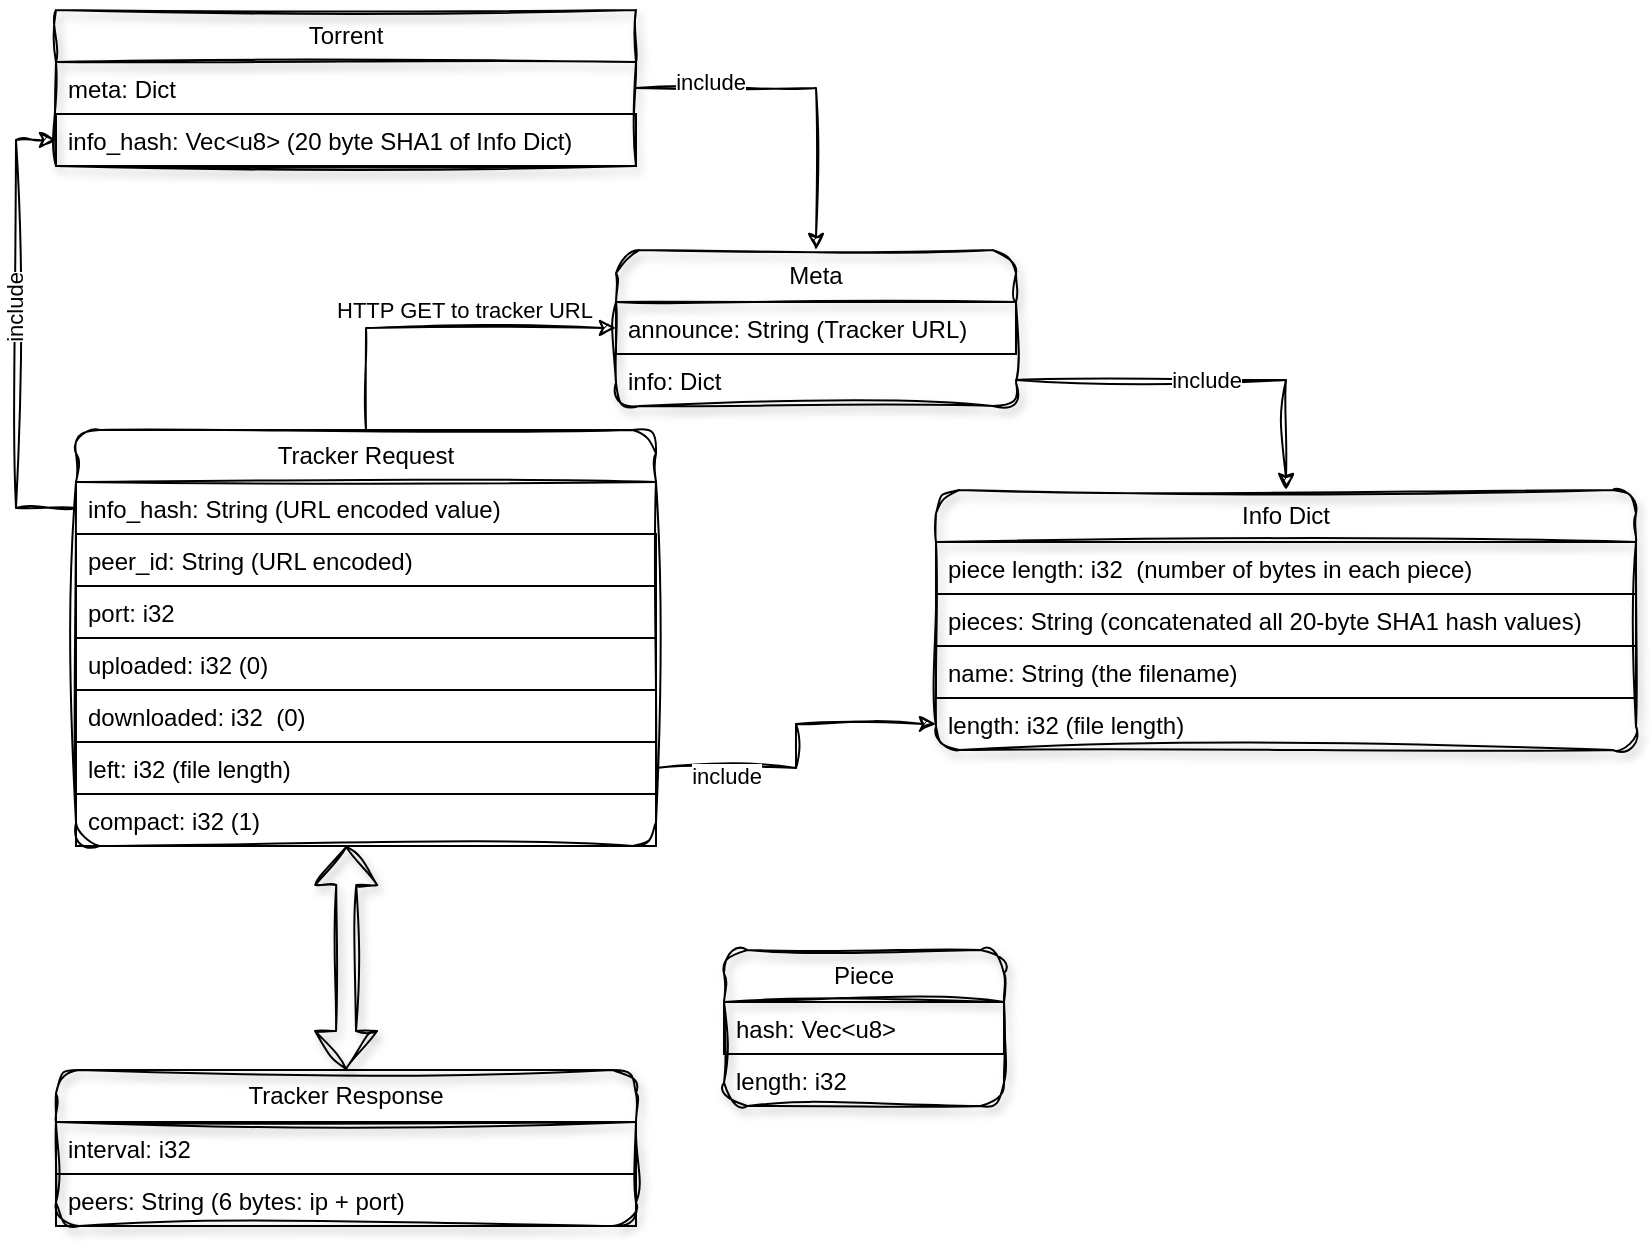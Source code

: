 <mxfile version="22.1.11" type="github">
  <diagram name="Page-1" id="eKjKgYixJi5TDtqVLOn3">
    <mxGraphModel dx="1781" dy="647" grid="1" gridSize="10" guides="1" tooltips="1" connect="1" arrows="1" fold="1" page="1" pageScale="1" pageWidth="827" pageHeight="1169" math="0" shadow="0">
      <root>
        <mxCell id="0" />
        <mxCell id="1" parent="0" />
        <mxCell id="oLRO9ITSkGWr4g-rrFDi-9" value="Meta" style="swimlane;fontStyle=0;childLayout=stackLayout;horizontal=1;startSize=26;fillColor=none;horizontalStack=0;resizeParent=1;resizeParentMax=0;resizeLast=0;collapsible=1;marginBottom=0;whiteSpace=wrap;html=1;sketch=1;curveFitting=1;jiggle=2;shadow=1;rounded=1;" vertex="1" parent="1">
          <mxGeometry x="290" y="180" width="200" height="78" as="geometry" />
        </mxCell>
        <mxCell id="oLRO9ITSkGWr4g-rrFDi-10" value="announce: String (Tracker URL)" style="text;strokeColor=default;fillColor=none;align=left;verticalAlign=top;spacingLeft=4;spacingRight=4;overflow=hidden;rotatable=0;points=[[0,0.5],[1,0.5]];portConstraint=eastwest;whiteSpace=wrap;html=1;" vertex="1" parent="oLRO9ITSkGWr4g-rrFDi-9">
          <mxGeometry y="26" width="200" height="26" as="geometry" />
        </mxCell>
        <mxCell id="oLRO9ITSkGWr4g-rrFDi-11" value="info: Dict" style="text;strokeColor=none;fillColor=none;align=left;verticalAlign=top;spacingLeft=4;spacingRight=4;overflow=hidden;rotatable=0;points=[[0,0.5],[1,0.5]];portConstraint=eastwest;whiteSpace=wrap;html=1;" vertex="1" parent="oLRO9ITSkGWr4g-rrFDi-9">
          <mxGeometry y="52" width="200" height="26" as="geometry" />
        </mxCell>
        <mxCell id="oLRO9ITSkGWr4g-rrFDi-13" value="Info Dict" style="swimlane;fontStyle=0;childLayout=stackLayout;horizontal=1;startSize=26;fillColor=none;horizontalStack=0;resizeParent=1;resizeParentMax=0;resizeLast=0;collapsible=1;marginBottom=0;whiteSpace=wrap;html=1;sketch=1;curveFitting=1;jiggle=2;rounded=1;shadow=1;" vertex="1" parent="1">
          <mxGeometry x="450" y="300" width="350" height="130" as="geometry" />
        </mxCell>
        <mxCell id="oLRO9ITSkGWr4g-rrFDi-14" value="piece length: i32 &amp;nbsp;(number of bytes in each piece)" style="text;strokeColor=default;fillColor=none;align=left;verticalAlign=top;spacingLeft=4;spacingRight=4;overflow=hidden;rotatable=0;points=[[0,0.5],[1,0.5]];portConstraint=eastwest;whiteSpace=wrap;html=1;" vertex="1" parent="oLRO9ITSkGWr4g-rrFDi-13">
          <mxGeometry y="26" width="350" height="26" as="geometry" />
        </mxCell>
        <mxCell id="oLRO9ITSkGWr4g-rrFDi-15" value="pieces: String (concatenated&amp;nbsp;all 20-byte SHA1 hash values)" style="text;strokeColor=default;fillColor=none;align=left;verticalAlign=top;spacingLeft=4;spacingRight=4;overflow=hidden;rotatable=0;points=[[0,0.5],[1,0.5]];portConstraint=eastwest;whiteSpace=wrap;html=1;" vertex="1" parent="oLRO9ITSkGWr4g-rrFDi-13">
          <mxGeometry y="52" width="350" height="26" as="geometry" />
        </mxCell>
        <mxCell id="oLRO9ITSkGWr4g-rrFDi-17" value="name: String (the filename)" style="text;strokeColor=default;fillColor=none;align=left;verticalAlign=top;spacingLeft=4;spacingRight=4;overflow=hidden;rotatable=0;points=[[0,0.5],[1,0.5]];portConstraint=eastwest;whiteSpace=wrap;html=1;" vertex="1" parent="oLRO9ITSkGWr4g-rrFDi-13">
          <mxGeometry y="78" width="350" height="26" as="geometry" />
        </mxCell>
        <mxCell id="oLRO9ITSkGWr4g-rrFDi-18" value="length: i32 (file length)" style="text;strokeColor=none;fillColor=none;align=left;verticalAlign=top;spacingLeft=4;spacingRight=4;overflow=hidden;rotatable=0;points=[[0,0.5],[1,0.5]];portConstraint=eastwest;whiteSpace=wrap;html=1;" vertex="1" parent="oLRO9ITSkGWr4g-rrFDi-13">
          <mxGeometry y="104" width="350" height="26" as="geometry" />
        </mxCell>
        <mxCell id="oLRO9ITSkGWr4g-rrFDi-19" value="include" style="edgeStyle=orthogonalEdgeStyle;rounded=0;orthogonalLoop=1;jettySize=auto;html=1;entryX=0.5;entryY=0;entryDx=0;entryDy=0;sketch=1;curveFitting=1;jiggle=2;" edge="1" parent="1" source="oLRO9ITSkGWr4g-rrFDi-11" target="oLRO9ITSkGWr4g-rrFDi-13">
          <mxGeometry relative="1" as="geometry" />
        </mxCell>
        <mxCell id="oLRO9ITSkGWr4g-rrFDi-20" value="Piece" style="swimlane;fontStyle=0;childLayout=stackLayout;horizontal=1;startSize=26;fillColor=none;horizontalStack=0;resizeParent=1;resizeParentMax=0;resizeLast=0;collapsible=1;marginBottom=0;whiteSpace=wrap;html=1;sketch=1;curveFitting=1;jiggle=2;rounded=1;shadow=1;" vertex="1" parent="1">
          <mxGeometry x="344" y="530" width="140" height="78" as="geometry" />
        </mxCell>
        <mxCell id="oLRO9ITSkGWr4g-rrFDi-21" value="hash: Vec&amp;lt;u8&amp;gt;" style="text;strokeColor=default;fillColor=none;align=left;verticalAlign=top;spacingLeft=4;spacingRight=4;overflow=hidden;rotatable=0;points=[[0,0.5],[1,0.5]];portConstraint=eastwest;whiteSpace=wrap;html=1;" vertex="1" parent="oLRO9ITSkGWr4g-rrFDi-20">
          <mxGeometry y="26" width="140" height="26" as="geometry" />
        </mxCell>
        <mxCell id="oLRO9ITSkGWr4g-rrFDi-22" value="length: i32" style="text;strokeColor=none;fillColor=none;align=left;verticalAlign=top;spacingLeft=4;spacingRight=4;overflow=hidden;rotatable=0;points=[[0,0.5],[1,0.5]];portConstraint=eastwest;whiteSpace=wrap;html=1;" vertex="1" parent="oLRO9ITSkGWr4g-rrFDi-20">
          <mxGeometry y="52" width="140" height="26" as="geometry" />
        </mxCell>
        <mxCell id="oLRO9ITSkGWr4g-rrFDi-23" value="Torrent" style="swimlane;fontStyle=0;childLayout=stackLayout;horizontal=1;startSize=26;fillColor=none;horizontalStack=0;resizeParent=1;resizeParentMax=0;resizeLast=0;collapsible=1;marginBottom=0;whiteSpace=wrap;html=1;sketch=1;curveFitting=1;jiggle=2;shadow=1;" vertex="1" parent="1">
          <mxGeometry x="10" y="60" width="290" height="78" as="geometry" />
        </mxCell>
        <mxCell id="oLRO9ITSkGWr4g-rrFDi-24" value="meta: Dict" style="text;strokeColor=none;fillColor=none;align=left;verticalAlign=top;spacingLeft=4;spacingRight=4;overflow=hidden;rotatable=0;points=[[0,0.5],[1,0.5]];portConstraint=eastwest;whiteSpace=wrap;html=1;labelBorderColor=none;" vertex="1" parent="oLRO9ITSkGWr4g-rrFDi-23">
          <mxGeometry y="26" width="290" height="26" as="geometry" />
        </mxCell>
        <mxCell id="oLRO9ITSkGWr4g-rrFDi-25" value="info_hash: Vec&amp;lt;u8&amp;gt; (20 byte SHA1 of Info Dict)&amp;nbsp;" style="text;strokeColor=default;fillColor=none;align=left;verticalAlign=top;spacingLeft=4;spacingRight=4;overflow=hidden;rotatable=0;points=[[0,0.5],[1,0.5]];portConstraint=eastwest;whiteSpace=wrap;html=1;" vertex="1" parent="oLRO9ITSkGWr4g-rrFDi-23">
          <mxGeometry y="52" width="290" height="26" as="geometry" />
        </mxCell>
        <mxCell id="oLRO9ITSkGWr4g-rrFDi-26" style="edgeStyle=orthogonalEdgeStyle;rounded=0;orthogonalLoop=1;jettySize=auto;html=1;entryX=0.5;entryY=0;entryDx=0;entryDy=0;sketch=1;curveFitting=1;jiggle=2;" edge="1" parent="1" source="oLRO9ITSkGWr4g-rrFDi-24" target="oLRO9ITSkGWr4g-rrFDi-9">
          <mxGeometry relative="1" as="geometry" />
        </mxCell>
        <mxCell id="oLRO9ITSkGWr4g-rrFDi-42" value="include" style="edgeLabel;html=1;align=center;verticalAlign=middle;resizable=0;points=[];" vertex="1" connectable="0" parent="oLRO9ITSkGWr4g-rrFDi-26">
          <mxGeometry x="-0.567" y="3" relative="1" as="geometry">
            <mxPoint as="offset" />
          </mxGeometry>
        </mxCell>
        <mxCell id="oLRO9ITSkGWr4g-rrFDi-39" style="edgeStyle=orthogonalEdgeStyle;rounded=0;orthogonalLoop=1;jettySize=auto;html=1;entryX=0;entryY=0.5;entryDx=0;entryDy=0;sketch=1;curveFitting=1;jiggle=2;" edge="1" parent="1" source="oLRO9ITSkGWr4g-rrFDi-28" target="oLRO9ITSkGWr4g-rrFDi-10">
          <mxGeometry relative="1" as="geometry" />
        </mxCell>
        <mxCell id="oLRO9ITSkGWr4g-rrFDi-40" value="HTTP GET to tracker URL" style="edgeLabel;html=1;align=center;verticalAlign=middle;resizable=0;points=[];" vertex="1" connectable="0" parent="oLRO9ITSkGWr4g-rrFDi-39">
          <mxGeometry x="-0.193" y="-2" relative="1" as="geometry">
            <mxPoint x="29" y="-11" as="offset" />
          </mxGeometry>
        </mxCell>
        <mxCell id="oLRO9ITSkGWr4g-rrFDi-28" value="Tracker Request" style="swimlane;fontStyle=0;childLayout=stackLayout;horizontal=1;startSize=26;fillColor=none;horizontalStack=0;resizeParent=1;resizeParentMax=0;resizeLast=0;collapsible=1;marginBottom=0;whiteSpace=wrap;html=1;sketch=1;curveFitting=1;jiggle=2;rounded=1;" vertex="1" parent="1">
          <mxGeometry x="20" y="270" width="290" height="208" as="geometry" />
        </mxCell>
        <mxCell id="oLRO9ITSkGWr4g-rrFDi-29" value="info_hash: String (URL encoded value)" style="text;strokeColor=none;fillColor=none;align=left;verticalAlign=top;spacingLeft=4;spacingRight=4;overflow=hidden;rotatable=0;points=[[0,0.5],[1,0.5]];portConstraint=eastwest;whiteSpace=wrap;html=1;labelBorderColor=none;" vertex="1" parent="oLRO9ITSkGWr4g-rrFDi-28">
          <mxGeometry y="26" width="290" height="26" as="geometry" />
        </mxCell>
        <mxCell id="oLRO9ITSkGWr4g-rrFDi-30" value="peer_id: String (URL encoded)" style="text;strokeColor=default;fillColor=none;align=left;verticalAlign=top;spacingLeft=4;spacingRight=4;overflow=hidden;rotatable=0;points=[[0,0.5],[1,0.5]];portConstraint=eastwest;whiteSpace=wrap;html=1;" vertex="1" parent="oLRO9ITSkGWr4g-rrFDi-28">
          <mxGeometry y="52" width="290" height="26" as="geometry" />
        </mxCell>
        <mxCell id="oLRO9ITSkGWr4g-rrFDi-31" value="port: i32" style="text;strokeColor=default;fillColor=none;align=left;verticalAlign=top;spacingLeft=4;spacingRight=4;overflow=hidden;rotatable=0;points=[[0,0.5],[1,0.5]];portConstraint=eastwest;whiteSpace=wrap;html=1;" vertex="1" parent="oLRO9ITSkGWr4g-rrFDi-28">
          <mxGeometry y="78" width="290" height="26" as="geometry" />
        </mxCell>
        <mxCell id="oLRO9ITSkGWr4g-rrFDi-32" value="uploaded: i32 (0)" style="text;strokeColor=default;fillColor=none;align=left;verticalAlign=top;spacingLeft=4;spacingRight=4;overflow=hidden;rotatable=0;points=[[0,0.5],[1,0.5]];portConstraint=eastwest;whiteSpace=wrap;html=1;" vertex="1" parent="oLRO9ITSkGWr4g-rrFDi-28">
          <mxGeometry y="104" width="290" height="26" as="geometry" />
        </mxCell>
        <mxCell id="oLRO9ITSkGWr4g-rrFDi-33" value="downloaded: i32 &amp;nbsp;(0)" style="text;strokeColor=default;fillColor=none;align=left;verticalAlign=top;spacingLeft=4;spacingRight=4;overflow=hidden;rotatable=0;points=[[0,0.5],[1,0.5]];portConstraint=eastwest;whiteSpace=wrap;html=1;" vertex="1" parent="oLRO9ITSkGWr4g-rrFDi-28">
          <mxGeometry y="130" width="290" height="26" as="geometry" />
        </mxCell>
        <mxCell id="oLRO9ITSkGWr4g-rrFDi-34" value="left: i32 (file length)" style="text;strokeColor=default;fillColor=none;align=left;verticalAlign=top;spacingLeft=4;spacingRight=4;overflow=hidden;rotatable=0;points=[[0,0.5],[1,0.5]];portConstraint=eastwest;whiteSpace=wrap;html=1;" vertex="1" parent="oLRO9ITSkGWr4g-rrFDi-28">
          <mxGeometry y="156" width="290" height="26" as="geometry" />
        </mxCell>
        <mxCell id="oLRO9ITSkGWr4g-rrFDi-35" value="compact: i32 (1)" style="text;strokeColor=default;fillColor=none;align=left;verticalAlign=top;spacingLeft=4;spacingRight=4;overflow=hidden;rotatable=0;points=[[0,0.5],[1,0.5]];portConstraint=eastwest;whiteSpace=wrap;html=1;" vertex="1" parent="oLRO9ITSkGWr4g-rrFDi-28">
          <mxGeometry y="182" width="290" height="26" as="geometry" />
        </mxCell>
        <mxCell id="oLRO9ITSkGWr4g-rrFDi-36" style="edgeStyle=orthogonalEdgeStyle;rounded=0;orthogonalLoop=1;jettySize=auto;html=1;entryX=0;entryY=0.5;entryDx=0;entryDy=0;sketch=1;curveFitting=1;jiggle=2;" edge="1" parent="1" source="oLRO9ITSkGWr4g-rrFDi-34" target="oLRO9ITSkGWr4g-rrFDi-18">
          <mxGeometry relative="1" as="geometry" />
        </mxCell>
        <mxCell id="oLRO9ITSkGWr4g-rrFDi-44" value="include" style="edgeLabel;html=1;align=center;verticalAlign=middle;resizable=0;points=[];" vertex="1" connectable="0" parent="oLRO9ITSkGWr4g-rrFDi-36">
          <mxGeometry x="-0.568" y="-4" relative="1" as="geometry">
            <mxPoint as="offset" />
          </mxGeometry>
        </mxCell>
        <mxCell id="oLRO9ITSkGWr4g-rrFDi-37" style="edgeStyle=orthogonalEdgeStyle;rounded=0;orthogonalLoop=1;jettySize=auto;html=1;entryX=0;entryY=0.5;entryDx=0;entryDy=0;sketch=1;curveFitting=1;jiggle=2;" edge="1" parent="1" source="oLRO9ITSkGWr4g-rrFDi-29" target="oLRO9ITSkGWr4g-rrFDi-25">
          <mxGeometry relative="1" as="geometry" />
        </mxCell>
        <mxCell id="oLRO9ITSkGWr4g-rrFDi-43" value="include" style="edgeLabel;html=1;align=center;verticalAlign=middle;resizable=0;points=[];rotation=-90;" vertex="1" connectable="0" parent="oLRO9ITSkGWr4g-rrFDi-37">
          <mxGeometry x="0.111" y="1" relative="1" as="geometry">
            <mxPoint as="offset" />
          </mxGeometry>
        </mxCell>
        <mxCell id="oLRO9ITSkGWr4g-rrFDi-45" value="Tracker Response" style="swimlane;fontStyle=0;childLayout=stackLayout;horizontal=1;startSize=26;fillColor=none;horizontalStack=0;resizeParent=1;resizeParentMax=0;resizeLast=0;collapsible=1;marginBottom=0;whiteSpace=wrap;html=1;sketch=1;curveFitting=1;jiggle=2;rounded=1;shadow=1;" vertex="1" parent="1">
          <mxGeometry x="10" y="590" width="290" height="78" as="geometry" />
        </mxCell>
        <mxCell id="oLRO9ITSkGWr4g-rrFDi-48" value="interval: i32" style="text;strokeColor=default;fillColor=none;align=left;verticalAlign=top;spacingLeft=4;spacingRight=4;overflow=hidden;rotatable=0;points=[[0,0.5],[1,0.5]];portConstraint=eastwest;whiteSpace=wrap;html=1;" vertex="1" parent="oLRO9ITSkGWr4g-rrFDi-45">
          <mxGeometry y="26" width="290" height="26" as="geometry" />
        </mxCell>
        <mxCell id="oLRO9ITSkGWr4g-rrFDi-49" value="peers: String (6 bytes: ip + port)" style="text;strokeColor=default;fillColor=none;align=left;verticalAlign=top;spacingLeft=4;spacingRight=4;overflow=hidden;rotatable=0;points=[[0,0.5],[1,0.5]];portConstraint=eastwest;whiteSpace=wrap;html=1;" vertex="1" parent="oLRO9ITSkGWr4g-rrFDi-45">
          <mxGeometry y="52" width="290" height="26" as="geometry" />
        </mxCell>
        <mxCell id="oLRO9ITSkGWr4g-rrFDi-53" value="" style="shape=flexArrow;endArrow=classic;startArrow=classic;html=1;rounded=1;exitX=0.5;exitY=0;exitDx=0;exitDy=0;entryX=0.466;entryY=1;entryDx=0;entryDy=0;entryPerimeter=0;sketch=1;curveFitting=1;jiggle=2;shadow=1;" edge="1" parent="1" source="oLRO9ITSkGWr4g-rrFDi-45" target="oLRO9ITSkGWr4g-rrFDi-35">
          <mxGeometry width="100" height="100" relative="1" as="geometry">
            <mxPoint x="150" y="584.5" as="sourcePoint" />
            <mxPoint x="155" y="490" as="targetPoint" />
          </mxGeometry>
        </mxCell>
      </root>
    </mxGraphModel>
  </diagram>
</mxfile>
